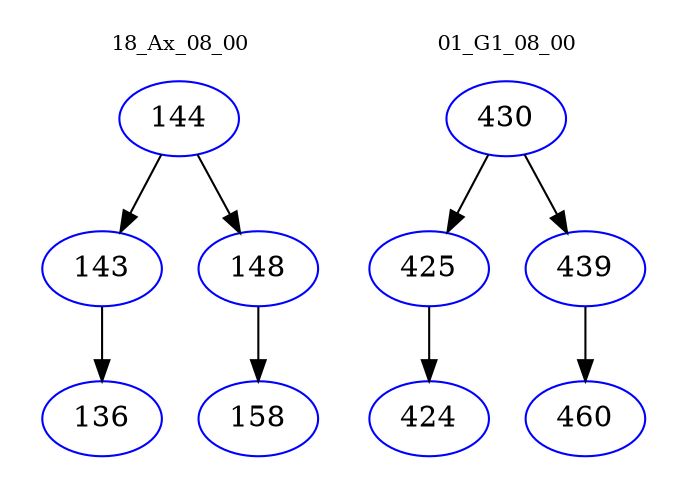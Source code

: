 digraph{
subgraph cluster_0 {
color = white
label = "18_Ax_08_00";
fontsize=10;
T0_144 [label="144", color="blue"]
T0_144 -> T0_143 [color="black"]
T0_143 [label="143", color="blue"]
T0_143 -> T0_136 [color="black"]
T0_136 [label="136", color="blue"]
T0_144 -> T0_148 [color="black"]
T0_148 [label="148", color="blue"]
T0_148 -> T0_158 [color="black"]
T0_158 [label="158", color="blue"]
}
subgraph cluster_1 {
color = white
label = "01_G1_08_00";
fontsize=10;
T1_430 [label="430", color="blue"]
T1_430 -> T1_425 [color="black"]
T1_425 [label="425", color="blue"]
T1_425 -> T1_424 [color="black"]
T1_424 [label="424", color="blue"]
T1_430 -> T1_439 [color="black"]
T1_439 [label="439", color="blue"]
T1_439 -> T1_460 [color="black"]
T1_460 [label="460", color="blue"]
}
}
